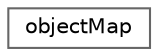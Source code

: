 digraph "Graphical Class Hierarchy"
{
 // LATEX_PDF_SIZE
  bgcolor="transparent";
  edge [fontname=Helvetica,fontsize=10,labelfontname=Helvetica,labelfontsize=10];
  node [fontname=Helvetica,fontsize=10,shape=box,height=0.2,width=0.4];
  rankdir="LR";
  Node0 [id="Node000000",label="objectMap",height=0.2,width=0.4,color="grey40", fillcolor="white", style="filled",URL="$classFoam_1_1objectMap.html",tooltip="An objectMap is a pair of labels defining the mapping of an object from another object,..."];
}
